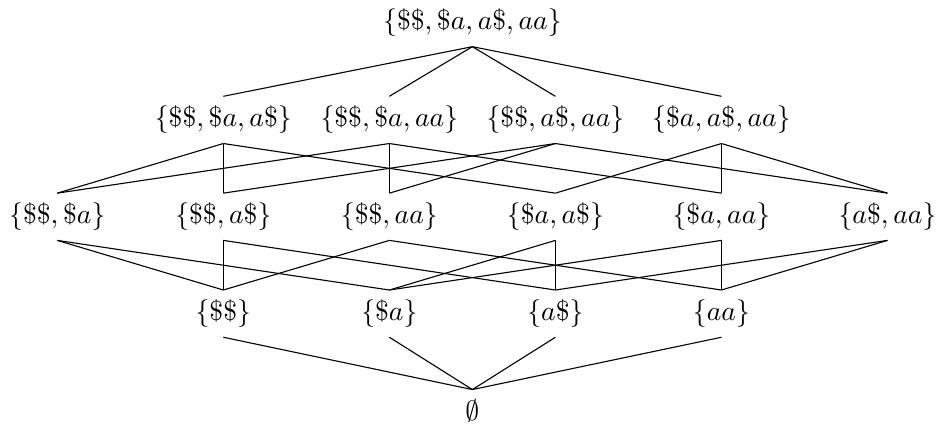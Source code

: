 \documentclass[tikz]{standalone}
\usetikzlibrary{positioning}
\providecommand{\emptystring}{\varepsilon}
\providecommand{\setof}[1]{\left \{ #1 \right \}}
\begin{document}
\begin{tikzpicture}
    % level 0
    \node (null) at (0,0) {$\emptyset$};

    % level 1
    \node (ee) [above left=3.5em and 9em of null.center, anchor=center] {$\setof{\$\$}$};
    \node (ea) [above left=3.5em and 3em of null.center, anchor=center] {$\setof{\$a}$};
    \node (ae) [above right=3.5em and 3em of null.center, anchor=center] {$\setof{a\$}$};
    \node (aa) [above right=3.5em and 9em of null.center, anchor=center] {$\setof{aa}$};

    % level 2
    \node (ee-ea) [above left=3.5em and 6em of ee.center, anchor=center] {$\setof{\$\$, \$a}$};
    \node (ee-ae) [above=3.5em of ee.center, anchor=center] {$\setof{\$\$, a\$}$};
    \node (ee-aa) [above=3.5em of ea.center, anchor=center] {$\setof{\$\$, aa}$};
    \node (ea-ae) [above=3.5em of ae.center, anchor=center] {$\setof{\$a, a\$}$};
    \node (ea-aa) [above=3.5em of aa.center, anchor=center] {$\setof{\$a, aa}$};
    \node (ae-aa) [above right=3.5em and 6em of aa.center, anchor=center] {$\setof{a\$, aa}$};

    % level 3
    \node (ee-ea-ae) [above=3.5em of ee-ae.center, anchor=center] {$\setof{\$\$, \$a, a\$}$};
    \node (ee-ea-aa) [above=3.5em of ee-aa.center, anchor=center] {$\setof{\$\$, \$a, aa}$};
    \node (ee-ae-aa) [above=3.5em of ea-ae.center, anchor=center] {$\setof{\$\$, a\$, aa}$};
    \node (ea-ae-aa) [above=3.5em of ea-aa.center, anchor=center] {$\setof{\$a, a\$, aa}$};

    % level 4
    \node (full) [above right=3.5em and 3em of ee-ea-aa.center, anchor=center] {$\setof{\$\$, \$a, a\$, aa}$};

    \foreach \Source/\Target in {%
        null/ee,
        null/ea,
        null/ae,
        null/aa,
        ee/ee-ea,
        ee/ee-ae,
        ee/ee-aa,
        ea/ee-ea,
        ea/ea-ae,
        ea/ea-aa,
        ae/ee-ae,
        ae/ea-ae,
        ae/ae-aa,
        aa/ee-aa,
        aa/ea-aa,
        aa/ae-aa,
        ee-ea/ee-ea-ae,
        ee-ea/ee-ea-aa,
        ee-ae/ee-ea-ae,
        ee-ae/ee-ae-aa,
        ee-aa/ee-ea-aa,
        ee-aa/ee-ae-aa,
        ea-ae/ee-ea-ae,
        ea-ae/ea-ae-aa,
        ea-aa/ee-ea-aa,
        ea-aa/ea-ae-aa,
        ae-aa/ee-ae-aa,
        ae-aa/ea-ae-aa,
        ee-ea-ae/full,
        ee-ea-aa/full,
        ee-ae-aa/full,
        ea-ae-aa/full%
        }
        \draw (\Source.north) to (\Target.south);
\end{tikzpicture}
\end{document}
